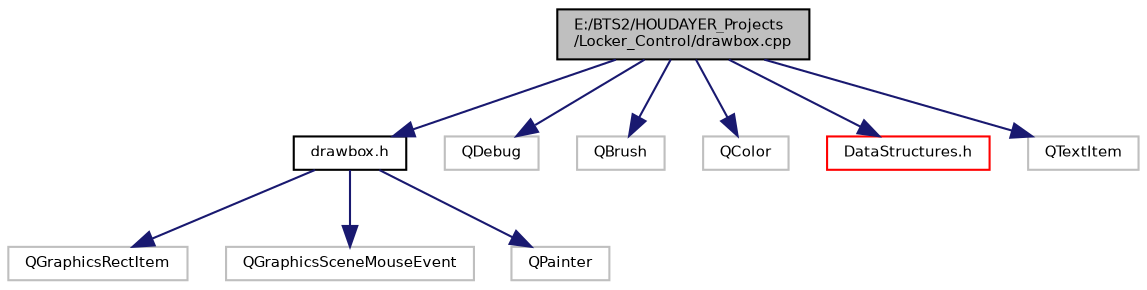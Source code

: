 digraph "E:/BTS2/HOUDAYER_Projects/Locker_Control/drawbox.cpp"
{
 // INTERACTIVE_SVG=YES
  bgcolor="transparent";
  edge [fontname="Helvetica",fontsize="7",labelfontname="Helvetica",labelfontsize="7"];
  node [fontname="Helvetica",fontsize="7",shape=record];
  Node1 [label="E:/BTS2/HOUDAYER_Projects\l/Locker_Control/drawbox.cpp",height=0.2,width=0.4,color="black", fillcolor="grey75", style="filled", fontcolor="black"];
  Node1 -> Node2 [color="midnightblue",fontsize="7",style="solid",fontname="Helvetica"];
  Node2 [label="drawbox.h",height=0.2,width=0.4,color="black",URL="$drawbox_8h.html"];
  Node2 -> Node3 [color="midnightblue",fontsize="7",style="solid",fontname="Helvetica"];
  Node3 [label="QGraphicsRectItem",height=0.2,width=0.4,color="grey75"];
  Node2 -> Node4 [color="midnightblue",fontsize="7",style="solid",fontname="Helvetica"];
  Node4 [label="QGraphicsSceneMouseEvent",height=0.2,width=0.4,color="grey75"];
  Node2 -> Node5 [color="midnightblue",fontsize="7",style="solid",fontname="Helvetica"];
  Node5 [label="QPainter",height=0.2,width=0.4,color="grey75"];
  Node1 -> Node6 [color="midnightblue",fontsize="7",style="solid",fontname="Helvetica"];
  Node6 [label="QDebug",height=0.2,width=0.4,color="grey75"];
  Node1 -> Node7 [color="midnightblue",fontsize="7",style="solid",fontname="Helvetica"];
  Node7 [label="QBrush",height=0.2,width=0.4,color="grey75"];
  Node1 -> Node8 [color="midnightblue",fontsize="7",style="solid",fontname="Helvetica"];
  Node8 [label="QColor",height=0.2,width=0.4,color="grey75"];
  Node1 -> Node9 [color="midnightblue",fontsize="7",style="solid",fontname="Helvetica"];
  Node9 [label="DataStructures.h",height=0.2,width=0.4,color="red",URL="$_data_structures_8h.html",tooltip="Definnitions des formats de communications des données entre les classes de l&#39;application LC..."];
  Node1 -> Node10 [color="midnightblue",fontsize="7",style="solid",fontname="Helvetica"];
  Node10 [label="QTextItem",height=0.2,width=0.4,color="grey75"];
}
